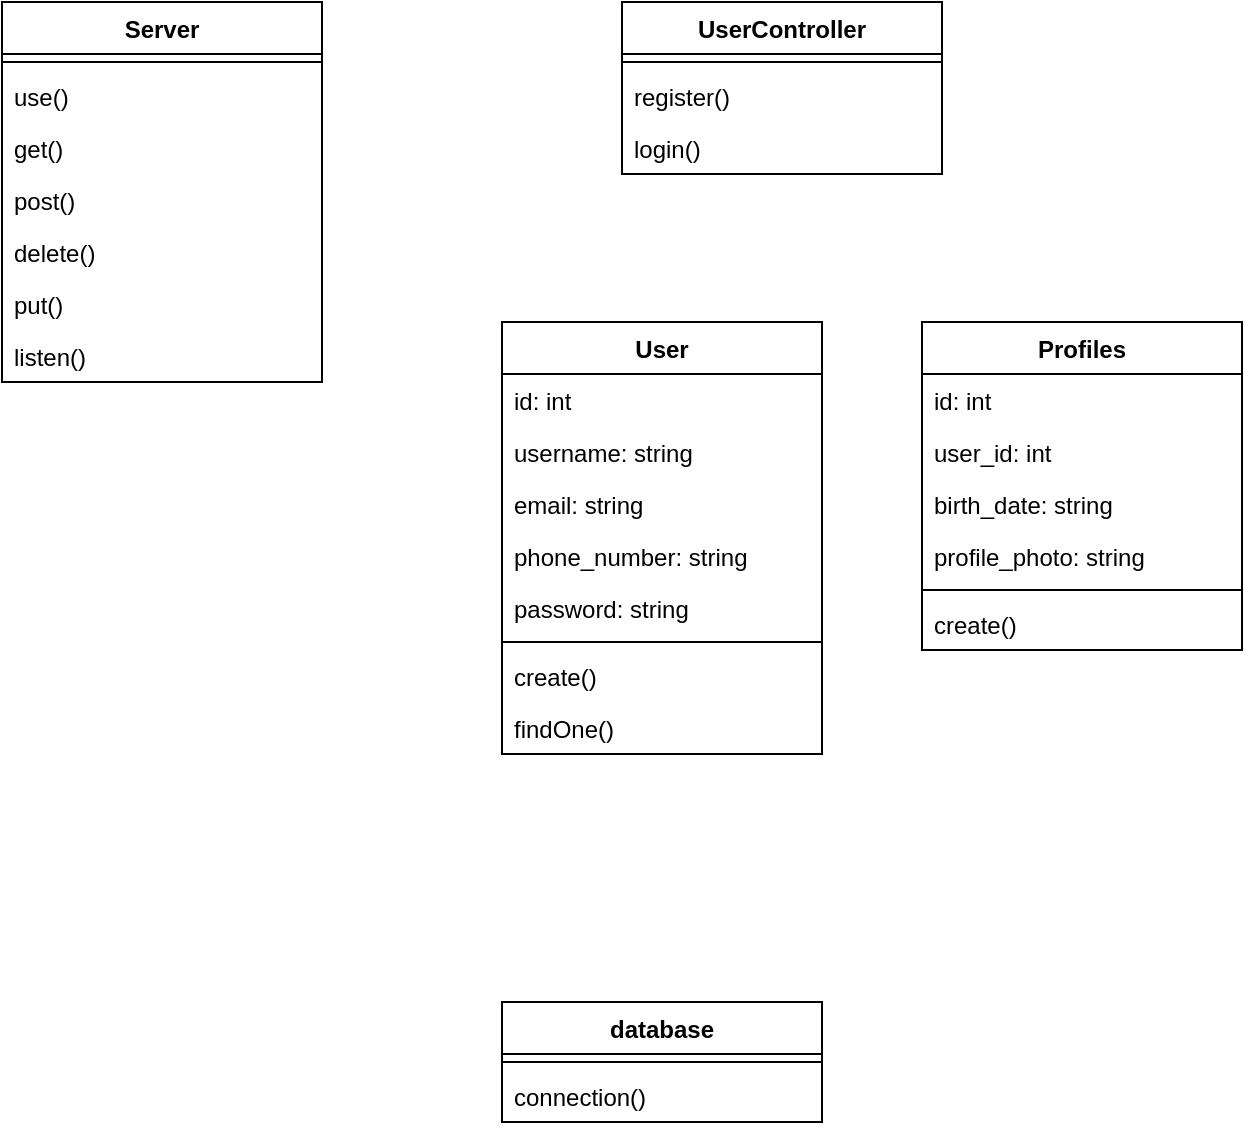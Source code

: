 <mxfile version="28.2.2">
  <diagram id="C5RBs43oDa-KdzZeNtuy" name="Page-1">
    <mxGraphModel dx="974" dy="1564" grid="1" gridSize="10" guides="1" tooltips="1" connect="1" arrows="1" fold="1" page="1" pageScale="1" pageWidth="827" pageHeight="1169" math="0" shadow="0">
      <root>
        <mxCell id="WIyWlLk6GJQsqaUBKTNV-0" />
        <mxCell id="WIyWlLk6GJQsqaUBKTNV-1" parent="WIyWlLk6GJQsqaUBKTNV-0" />
        <mxCell id="Vv0kXjBLEDU320igWXLH-4" value="Server" style="swimlane;fontStyle=1;align=center;verticalAlign=top;childLayout=stackLayout;horizontal=1;startSize=26;horizontalStack=0;resizeParent=1;resizeParentMax=0;resizeLast=0;collapsible=1;marginBottom=0;whiteSpace=wrap;html=1;" vertex="1" parent="WIyWlLk6GJQsqaUBKTNV-1">
          <mxGeometry x="80" y="-1040" width="160" height="190" as="geometry" />
        </mxCell>
        <mxCell id="Vv0kXjBLEDU320igWXLH-6" value="" style="line;strokeWidth=1;fillColor=none;align=left;verticalAlign=middle;spacingTop=-1;spacingLeft=3;spacingRight=3;rotatable=0;labelPosition=right;points=[];portConstraint=eastwest;strokeColor=inherit;" vertex="1" parent="Vv0kXjBLEDU320igWXLH-4">
          <mxGeometry y="26" width="160" height="8" as="geometry" />
        </mxCell>
        <mxCell id="Vv0kXjBLEDU320igWXLH-9" value="use()" style="text;strokeColor=none;fillColor=none;align=left;verticalAlign=top;spacingLeft=4;spacingRight=4;overflow=hidden;rotatable=0;points=[[0,0.5],[1,0.5]];portConstraint=eastwest;whiteSpace=wrap;html=1;" vertex="1" parent="Vv0kXjBLEDU320igWXLH-4">
          <mxGeometry y="34" width="160" height="26" as="geometry" />
        </mxCell>
        <mxCell id="Vv0kXjBLEDU320igWXLH-7" value="get()" style="text;strokeColor=none;fillColor=none;align=left;verticalAlign=top;spacingLeft=4;spacingRight=4;overflow=hidden;rotatable=0;points=[[0,0.5],[1,0.5]];portConstraint=eastwest;whiteSpace=wrap;html=1;" vertex="1" parent="Vv0kXjBLEDU320igWXLH-4">
          <mxGeometry y="60" width="160" height="26" as="geometry" />
        </mxCell>
        <mxCell id="Vv0kXjBLEDU320igWXLH-10" value="post()" style="text;strokeColor=none;fillColor=none;align=left;verticalAlign=top;spacingLeft=4;spacingRight=4;overflow=hidden;rotatable=0;points=[[0,0.5],[1,0.5]];portConstraint=eastwest;whiteSpace=wrap;html=1;" vertex="1" parent="Vv0kXjBLEDU320igWXLH-4">
          <mxGeometry y="86" width="160" height="26" as="geometry" />
        </mxCell>
        <mxCell id="Vv0kXjBLEDU320igWXLH-11" value="delete()" style="text;strokeColor=none;fillColor=none;align=left;verticalAlign=top;spacingLeft=4;spacingRight=4;overflow=hidden;rotatable=0;points=[[0,0.5],[1,0.5]];portConstraint=eastwest;whiteSpace=wrap;html=1;" vertex="1" parent="Vv0kXjBLEDU320igWXLH-4">
          <mxGeometry y="112" width="160" height="26" as="geometry" />
        </mxCell>
        <mxCell id="Vv0kXjBLEDU320igWXLH-12" value="put()" style="text;strokeColor=none;fillColor=none;align=left;verticalAlign=top;spacingLeft=4;spacingRight=4;overflow=hidden;rotatable=0;points=[[0,0.5],[1,0.5]];portConstraint=eastwest;whiteSpace=wrap;html=1;" vertex="1" parent="Vv0kXjBLEDU320igWXLH-4">
          <mxGeometry y="138" width="160" height="26" as="geometry" />
        </mxCell>
        <mxCell id="Vv0kXjBLEDU320igWXLH-13" value="listen()" style="text;strokeColor=none;fillColor=none;align=left;verticalAlign=top;spacingLeft=4;spacingRight=4;overflow=hidden;rotatable=0;points=[[0,0.5],[1,0.5]];portConstraint=eastwest;whiteSpace=wrap;html=1;" vertex="1" parent="Vv0kXjBLEDU320igWXLH-4">
          <mxGeometry y="164" width="160" height="26" as="geometry" />
        </mxCell>
        <mxCell id="Vv0kXjBLEDU320igWXLH-14" value="UserController" style="swimlane;fontStyle=1;align=center;verticalAlign=top;childLayout=stackLayout;horizontal=1;startSize=26;horizontalStack=0;resizeParent=1;resizeParentMax=0;resizeLast=0;collapsible=1;marginBottom=0;whiteSpace=wrap;html=1;" vertex="1" parent="WIyWlLk6GJQsqaUBKTNV-1">
          <mxGeometry x="390" y="-1040" width="160" height="86" as="geometry" />
        </mxCell>
        <mxCell id="Vv0kXjBLEDU320igWXLH-16" value="" style="line;strokeWidth=1;fillColor=none;align=left;verticalAlign=middle;spacingTop=-1;spacingLeft=3;spacingRight=3;rotatable=0;labelPosition=right;points=[];portConstraint=eastwest;strokeColor=inherit;" vertex="1" parent="Vv0kXjBLEDU320igWXLH-14">
          <mxGeometry y="26" width="160" height="8" as="geometry" />
        </mxCell>
        <mxCell id="Vv0kXjBLEDU320igWXLH-21" value="register()" style="text;strokeColor=none;fillColor=none;align=left;verticalAlign=top;spacingLeft=4;spacingRight=4;overflow=hidden;rotatable=0;points=[[0,0.5],[1,0.5]];portConstraint=eastwest;whiteSpace=wrap;html=1;" vertex="1" parent="Vv0kXjBLEDU320igWXLH-14">
          <mxGeometry y="34" width="160" height="26" as="geometry" />
        </mxCell>
        <mxCell id="Vv0kXjBLEDU320igWXLH-22" value="login()" style="text;strokeColor=none;fillColor=none;align=left;verticalAlign=top;spacingLeft=4;spacingRight=4;overflow=hidden;rotatable=0;points=[[0,0.5],[1,0.5]];portConstraint=eastwest;whiteSpace=wrap;html=1;" vertex="1" parent="Vv0kXjBLEDU320igWXLH-14">
          <mxGeometry y="60" width="160" height="26" as="geometry" />
        </mxCell>
        <mxCell id="Vv0kXjBLEDU320igWXLH-26" value="User" style="swimlane;fontStyle=1;align=center;verticalAlign=top;childLayout=stackLayout;horizontal=1;startSize=26;horizontalStack=0;resizeParent=1;resizeParentMax=0;resizeLast=0;collapsible=1;marginBottom=0;whiteSpace=wrap;html=1;" vertex="1" parent="WIyWlLk6GJQsqaUBKTNV-1">
          <mxGeometry x="330" y="-880" width="160" height="216" as="geometry" />
        </mxCell>
        <mxCell id="Vv0kXjBLEDU320igWXLH-27" value="id: int" style="text;strokeColor=none;fillColor=none;align=left;verticalAlign=top;spacingLeft=4;spacingRight=4;overflow=hidden;rotatable=0;points=[[0,0.5],[1,0.5]];portConstraint=eastwest;whiteSpace=wrap;html=1;" vertex="1" parent="Vv0kXjBLEDU320igWXLH-26">
          <mxGeometry y="26" width="160" height="26" as="geometry" />
        </mxCell>
        <mxCell id="Vv0kXjBLEDU320igWXLH-29" value="username: string" style="text;strokeColor=none;fillColor=none;align=left;verticalAlign=top;spacingLeft=4;spacingRight=4;overflow=hidden;rotatable=0;points=[[0,0.5],[1,0.5]];portConstraint=eastwest;whiteSpace=wrap;html=1;" vertex="1" parent="Vv0kXjBLEDU320igWXLH-26">
          <mxGeometry y="52" width="160" height="26" as="geometry" />
        </mxCell>
        <mxCell id="Vv0kXjBLEDU320igWXLH-38" value="email: string" style="text;strokeColor=none;fillColor=none;align=left;verticalAlign=top;spacingLeft=4;spacingRight=4;overflow=hidden;rotatable=0;points=[[0,0.5],[1,0.5]];portConstraint=eastwest;whiteSpace=wrap;html=1;" vertex="1" parent="Vv0kXjBLEDU320igWXLH-26">
          <mxGeometry y="78" width="160" height="26" as="geometry" />
        </mxCell>
        <mxCell id="Vv0kXjBLEDU320igWXLH-39" value="phone_number: string" style="text;strokeColor=none;fillColor=none;align=left;verticalAlign=top;spacingLeft=4;spacingRight=4;overflow=hidden;rotatable=0;points=[[0,0.5],[1,0.5]];portConstraint=eastwest;whiteSpace=wrap;html=1;" vertex="1" parent="Vv0kXjBLEDU320igWXLH-26">
          <mxGeometry y="104" width="160" height="26" as="geometry" />
        </mxCell>
        <mxCell id="Vv0kXjBLEDU320igWXLH-40" value="password: string" style="text;strokeColor=none;fillColor=none;align=left;verticalAlign=top;spacingLeft=4;spacingRight=4;overflow=hidden;rotatable=0;points=[[0,0.5],[1,0.5]];portConstraint=eastwest;whiteSpace=wrap;html=1;" vertex="1" parent="Vv0kXjBLEDU320igWXLH-26">
          <mxGeometry y="130" width="160" height="26" as="geometry" />
        </mxCell>
        <mxCell id="Vv0kXjBLEDU320igWXLH-28" value="" style="line;strokeWidth=1;fillColor=none;align=left;verticalAlign=middle;spacingTop=-1;spacingLeft=3;spacingRight=3;rotatable=0;labelPosition=right;points=[];portConstraint=eastwest;strokeColor=inherit;" vertex="1" parent="Vv0kXjBLEDU320igWXLH-26">
          <mxGeometry y="156" width="160" height="8" as="geometry" />
        </mxCell>
        <mxCell id="Vv0kXjBLEDU320igWXLH-41" value="create()" style="text;strokeColor=none;fillColor=none;align=left;verticalAlign=top;spacingLeft=4;spacingRight=4;overflow=hidden;rotatable=0;points=[[0,0.5],[1,0.5]];portConstraint=eastwest;whiteSpace=wrap;html=1;" vertex="1" parent="Vv0kXjBLEDU320igWXLH-26">
          <mxGeometry y="164" width="160" height="26" as="geometry" />
        </mxCell>
        <mxCell id="Vv0kXjBLEDU320igWXLH-42" value="findOne()" style="text;strokeColor=none;fillColor=none;align=left;verticalAlign=top;spacingLeft=4;spacingRight=4;overflow=hidden;rotatable=0;points=[[0,0.5],[1,0.5]];portConstraint=eastwest;whiteSpace=wrap;html=1;" vertex="1" parent="Vv0kXjBLEDU320igWXLH-26">
          <mxGeometry y="190" width="160" height="26" as="geometry" />
        </mxCell>
        <mxCell id="Vv0kXjBLEDU320igWXLH-30" value="Profiles" style="swimlane;fontStyle=1;align=center;verticalAlign=top;childLayout=stackLayout;horizontal=1;startSize=26;horizontalStack=0;resizeParent=1;resizeParentMax=0;resizeLast=0;collapsible=1;marginBottom=0;whiteSpace=wrap;html=1;" vertex="1" parent="WIyWlLk6GJQsqaUBKTNV-1">
          <mxGeometry x="540" y="-880" width="160" height="164" as="geometry" />
        </mxCell>
        <mxCell id="Vv0kXjBLEDU320igWXLH-31" value="id: int" style="text;strokeColor=none;fillColor=none;align=left;verticalAlign=top;spacingLeft=4;spacingRight=4;overflow=hidden;rotatable=0;points=[[0,0.5],[1,0.5]];portConstraint=eastwest;whiteSpace=wrap;html=1;" vertex="1" parent="Vv0kXjBLEDU320igWXLH-30">
          <mxGeometry y="26" width="160" height="26" as="geometry" />
        </mxCell>
        <mxCell id="Vv0kXjBLEDU320igWXLH-33" value="user_id: int" style="text;strokeColor=none;fillColor=none;align=left;verticalAlign=top;spacingLeft=4;spacingRight=4;overflow=hidden;rotatable=0;points=[[0,0.5],[1,0.5]];portConstraint=eastwest;whiteSpace=wrap;html=1;" vertex="1" parent="Vv0kXjBLEDU320igWXLH-30">
          <mxGeometry y="52" width="160" height="26" as="geometry" />
        </mxCell>
        <mxCell id="Vv0kXjBLEDU320igWXLH-45" value="birth_date: string" style="text;strokeColor=none;fillColor=none;align=left;verticalAlign=top;spacingLeft=4;spacingRight=4;overflow=hidden;rotatable=0;points=[[0,0.5],[1,0.5]];portConstraint=eastwest;whiteSpace=wrap;html=1;" vertex="1" parent="Vv0kXjBLEDU320igWXLH-30">
          <mxGeometry y="78" width="160" height="26" as="geometry" />
        </mxCell>
        <mxCell id="Vv0kXjBLEDU320igWXLH-46" value="profile_photo: string" style="text;strokeColor=none;fillColor=none;align=left;verticalAlign=top;spacingLeft=4;spacingRight=4;overflow=hidden;rotatable=0;points=[[0,0.5],[1,0.5]];portConstraint=eastwest;whiteSpace=wrap;html=1;" vertex="1" parent="Vv0kXjBLEDU320igWXLH-30">
          <mxGeometry y="104" width="160" height="26" as="geometry" />
        </mxCell>
        <mxCell id="Vv0kXjBLEDU320igWXLH-32" value="" style="line;strokeWidth=1;fillColor=none;align=left;verticalAlign=middle;spacingTop=-1;spacingLeft=3;spacingRight=3;rotatable=0;labelPosition=right;points=[];portConstraint=eastwest;strokeColor=inherit;" vertex="1" parent="Vv0kXjBLEDU320igWXLH-30">
          <mxGeometry y="130" width="160" height="8" as="geometry" />
        </mxCell>
        <mxCell id="Vv0kXjBLEDU320igWXLH-47" value="create()" style="text;strokeColor=none;fillColor=none;align=left;verticalAlign=top;spacingLeft=4;spacingRight=4;overflow=hidden;rotatable=0;points=[[0,0.5],[1,0.5]];portConstraint=eastwest;whiteSpace=wrap;html=1;" vertex="1" parent="Vv0kXjBLEDU320igWXLH-30">
          <mxGeometry y="138" width="160" height="26" as="geometry" />
        </mxCell>
        <mxCell id="Vv0kXjBLEDU320igWXLH-48" value="database" style="swimlane;fontStyle=1;align=center;verticalAlign=top;childLayout=stackLayout;horizontal=1;startSize=26;horizontalStack=0;resizeParent=1;resizeParentMax=0;resizeLast=0;collapsible=1;marginBottom=0;whiteSpace=wrap;html=1;" vertex="1" parent="WIyWlLk6GJQsqaUBKTNV-1">
          <mxGeometry x="330" y="-540" width="160" height="60" as="geometry" />
        </mxCell>
        <mxCell id="Vv0kXjBLEDU320igWXLH-50" value="" style="line;strokeWidth=1;fillColor=none;align=left;verticalAlign=middle;spacingTop=-1;spacingLeft=3;spacingRight=3;rotatable=0;labelPosition=right;points=[];portConstraint=eastwest;strokeColor=inherit;" vertex="1" parent="Vv0kXjBLEDU320igWXLH-48">
          <mxGeometry y="26" width="160" height="8" as="geometry" />
        </mxCell>
        <mxCell id="Vv0kXjBLEDU320igWXLH-51" value="connection()" style="text;strokeColor=none;fillColor=none;align=left;verticalAlign=top;spacingLeft=4;spacingRight=4;overflow=hidden;rotatable=0;points=[[0,0.5],[1,0.5]];portConstraint=eastwest;whiteSpace=wrap;html=1;" vertex="1" parent="Vv0kXjBLEDU320igWXLH-48">
          <mxGeometry y="34" width="160" height="26" as="geometry" />
        </mxCell>
      </root>
    </mxGraphModel>
  </diagram>
</mxfile>
